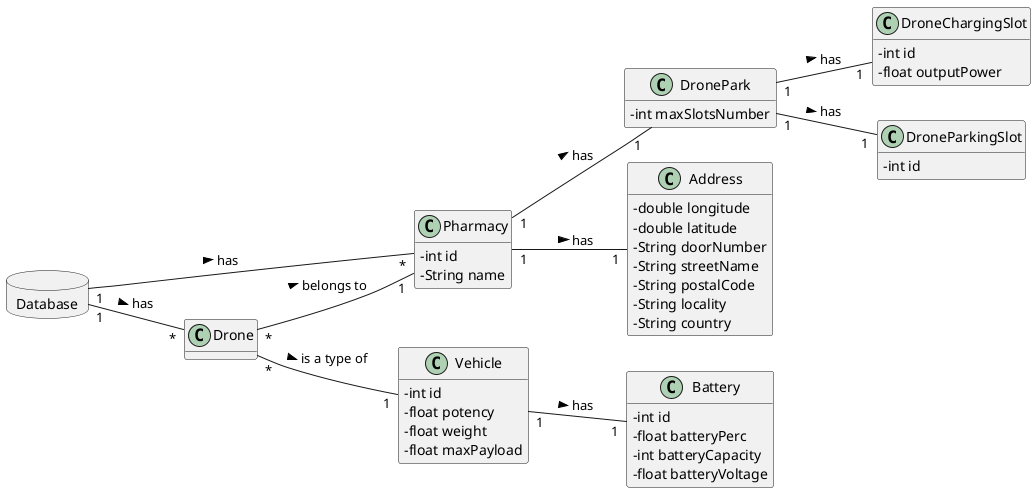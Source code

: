 @startuml
skinparam classAttributeIconSize 0
hide methods
left to right direction

database Database {
}

class Pharmacy {
  -int id
  -String name
}

class DronePark{
-   int maxSlotsNumber
}

class DroneChargingSlot{
-   int id
-   float outputPower
}

class DroneParkingSlot{
-   int id
}

class Drone{
}

class Vehicle{
  -int id
  -float potency
  -float weight
  -float maxPayload
}

class Battery{
  -int id
  -float batteryPerc
  -int batteryCapacity
  -float batteryVoltage
}

class Address{
  -double longitude
  -double latitude
  -String doorNumber
  -String streetName
  -String postalCode
  -String locality
  -String country
}



Database "1" -- "*" Pharmacy : has >
Database "1" -- "*" Drone : has >
Drone "*" -- "1" Pharmacy : belongs to >
Drone "*" -- "1" Vehicle : is a type of >
Vehicle "1" -- "1" Battery : has >
Pharmacy "1" -- "1" Address : has >
Pharmacy "1" -- "1" DronePark : has >
DronePark "1" -- "1" DroneChargingSlot : has >
DronePark "1" -- "1" DroneParkingSlot : has >
@enduml

